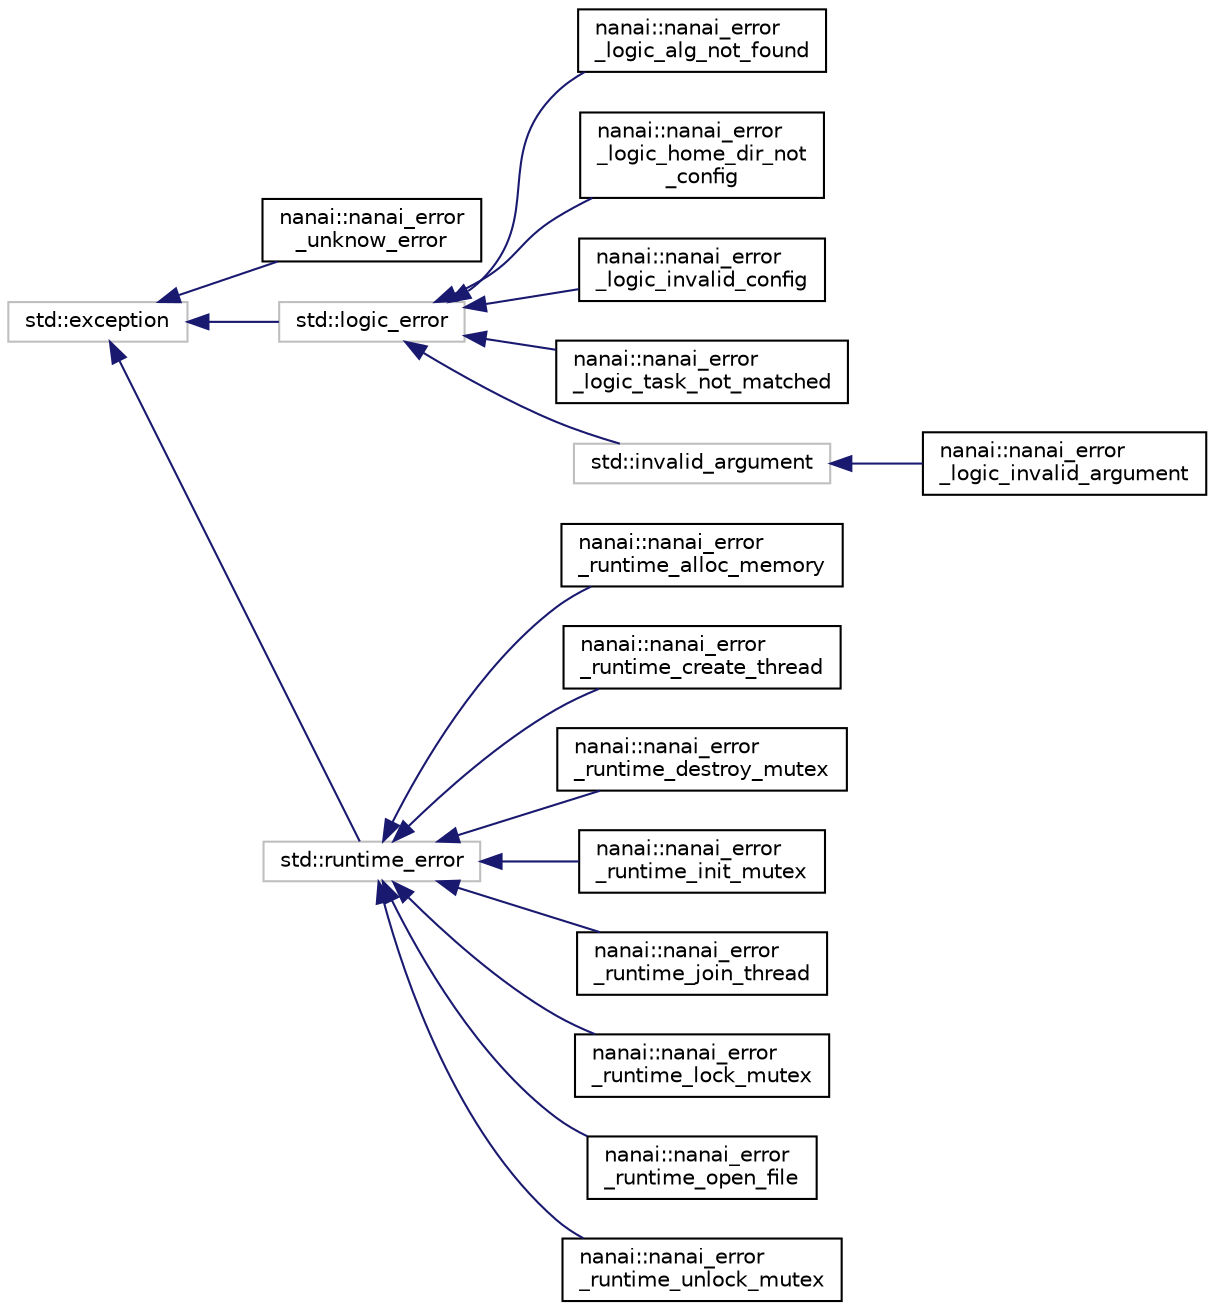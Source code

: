 digraph "类继承关系图"
{
  edge [fontname="Helvetica",fontsize="10",labelfontname="Helvetica",labelfontsize="10"];
  node [fontname="Helvetica",fontsize="10",shape=record];
  rankdir="LR";
  Node1 [label="std::exception",height=0.2,width=0.4,color="grey75", fillcolor="white", style="filled",tooltip="STL class. "];
  Node1 -> Node2 [dir="back",color="midnightblue",fontsize="10",style="solid",fontname="Helvetica"];
  Node2 [label="nanai::nanai_error\l_unknow_error",height=0.2,width=0.4,color="black", fillcolor="white", style="filled",URL="$classnanai_1_1nanai__error__unknow__error.html"];
  Node1 -> Node3 [dir="back",color="midnightblue",fontsize="10",style="solid",fontname="Helvetica"];
  Node3 [label="std::logic_error",height=0.2,width=0.4,color="grey75", fillcolor="white", style="filled",tooltip="STL class. "];
  Node3 -> Node4 [dir="back",color="midnightblue",fontsize="10",style="solid",fontname="Helvetica"];
  Node4 [label="nanai::nanai_error\l_logic_alg_not_found",height=0.2,width=0.4,color="black", fillcolor="white", style="filled",URL="$classnanai_1_1nanai__error__logic__alg__not__found.html"];
  Node3 -> Node5 [dir="back",color="midnightblue",fontsize="10",style="solid",fontname="Helvetica"];
  Node5 [label="nanai::nanai_error\l_logic_home_dir_not\l_config",height=0.2,width=0.4,color="black", fillcolor="white", style="filled",URL="$classnanai_1_1nanai__error__logic__home__dir__not__config.html"];
  Node3 -> Node6 [dir="back",color="midnightblue",fontsize="10",style="solid",fontname="Helvetica"];
  Node6 [label="nanai::nanai_error\l_logic_invalid_config",height=0.2,width=0.4,color="black", fillcolor="white", style="filled",URL="$classnanai_1_1nanai__error__logic__invalid__config.html"];
  Node3 -> Node7 [dir="back",color="midnightblue",fontsize="10",style="solid",fontname="Helvetica"];
  Node7 [label="nanai::nanai_error\l_logic_task_not_matched",height=0.2,width=0.4,color="black", fillcolor="white", style="filled",URL="$classnanai_1_1nanai__error__logic__task__not__matched.html"];
  Node3 -> Node8 [dir="back",color="midnightblue",fontsize="10",style="solid",fontname="Helvetica"];
  Node8 [label="std::invalid_argument",height=0.2,width=0.4,color="grey75", fillcolor="white", style="filled",tooltip="STL class. "];
  Node8 -> Node9 [dir="back",color="midnightblue",fontsize="10",style="solid",fontname="Helvetica"];
  Node9 [label="nanai::nanai_error\l_logic_invalid_argument",height=0.2,width=0.4,color="black", fillcolor="white", style="filled",URL="$classnanai_1_1nanai__error__logic__invalid__argument.html"];
  Node1 -> Node10 [dir="back",color="midnightblue",fontsize="10",style="solid",fontname="Helvetica"];
  Node10 [label="std::runtime_error",height=0.2,width=0.4,color="grey75", fillcolor="white", style="filled",tooltip="STL class. "];
  Node10 -> Node11 [dir="back",color="midnightblue",fontsize="10",style="solid",fontname="Helvetica"];
  Node11 [label="nanai::nanai_error\l_runtime_alloc_memory",height=0.2,width=0.4,color="black", fillcolor="white", style="filled",URL="$classnanai_1_1nanai__error__runtime__alloc__memory.html"];
  Node10 -> Node12 [dir="back",color="midnightblue",fontsize="10",style="solid",fontname="Helvetica"];
  Node12 [label="nanai::nanai_error\l_runtime_create_thread",height=0.2,width=0.4,color="black", fillcolor="white", style="filled",URL="$classnanai_1_1nanai__error__runtime__create__thread.html"];
  Node10 -> Node13 [dir="back",color="midnightblue",fontsize="10",style="solid",fontname="Helvetica"];
  Node13 [label="nanai::nanai_error\l_runtime_destroy_mutex",height=0.2,width=0.4,color="black", fillcolor="white", style="filled",URL="$classnanai_1_1nanai__error__runtime__destroy__mutex.html"];
  Node10 -> Node14 [dir="back",color="midnightblue",fontsize="10",style="solid",fontname="Helvetica"];
  Node14 [label="nanai::nanai_error\l_runtime_init_mutex",height=0.2,width=0.4,color="black", fillcolor="white", style="filled",URL="$classnanai_1_1nanai__error__runtime__init__mutex.html"];
  Node10 -> Node15 [dir="back",color="midnightblue",fontsize="10",style="solid",fontname="Helvetica"];
  Node15 [label="nanai::nanai_error\l_runtime_join_thread",height=0.2,width=0.4,color="black", fillcolor="white", style="filled",URL="$classnanai_1_1nanai__error__runtime__join__thread.html"];
  Node10 -> Node16 [dir="back",color="midnightblue",fontsize="10",style="solid",fontname="Helvetica"];
  Node16 [label="nanai::nanai_error\l_runtime_lock_mutex",height=0.2,width=0.4,color="black", fillcolor="white", style="filled",URL="$classnanai_1_1nanai__error__runtime__lock__mutex.html"];
  Node10 -> Node17 [dir="back",color="midnightblue",fontsize="10",style="solid",fontname="Helvetica"];
  Node17 [label="nanai::nanai_error\l_runtime_open_file",height=0.2,width=0.4,color="black", fillcolor="white", style="filled",URL="$classnanai_1_1nanai__error__runtime__open__file.html"];
  Node10 -> Node18 [dir="back",color="midnightblue",fontsize="10",style="solid",fontname="Helvetica"];
  Node18 [label="nanai::nanai_error\l_runtime_unlock_mutex",height=0.2,width=0.4,color="black", fillcolor="white", style="filled",URL="$classnanai_1_1nanai__error__runtime__unlock__mutex.html"];
}
